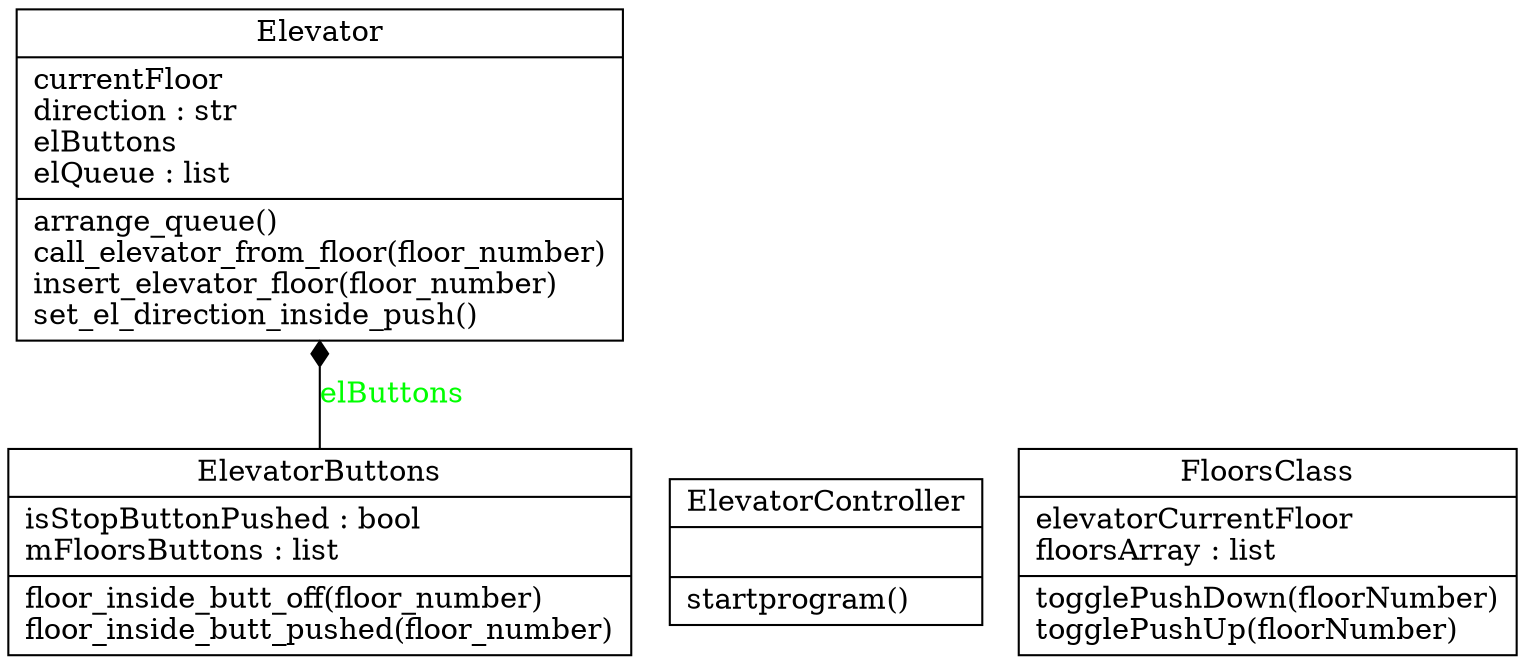 digraph "classes_MyUML" {
charset="utf-8"
rankdir=BT
"0" [label="{Elevator|currentFloor\ldirection : str\lelButtons\lelQueue : list\l|arrange_queue()\lcall_elevator_from_floor(floor_number)\linsert_elevator_floor(floor_number)\lset_el_direction_inside_push()\l}", shape="record"];
"1" [label="{ElevatorButtons|isStopButtonPushed : bool\lmFloorsButtons : list\l|floor_inside_butt_off(floor_number)\lfloor_inside_butt_pushed(floor_number)\l}", shape="record"];
"2" [label="{ElevatorController|\l|startprogram()\l}", shape="record"];
"3" [label="{FloorsClass|elevatorCurrentFloor\lfloorsArray : list\l|togglePushDown(floorNumber)\ltogglePushUp(floorNumber)\l}", shape="record"];
"1" -> "0" [arrowhead="diamond", arrowtail="none", fontcolor="green", label="elButtons", style="solid"];
}
